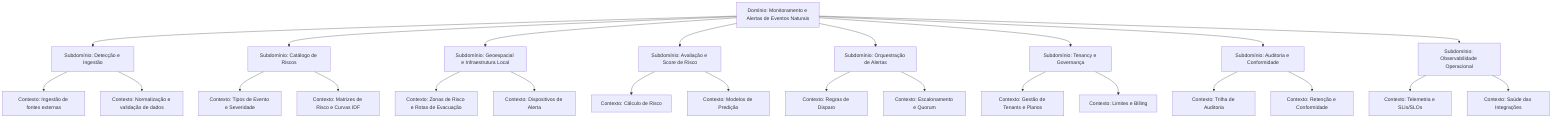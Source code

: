graph TD
    %% Domínio principal
    A[Domínio: Monitoramento e Alertas de Eventos Naturais]

    %% Subdomínios
    A --> B[Subdomínio: Detecção e Ingestão]
    A --> C[Subdomínio: Catálogo de Riscos]
    A --> D[Subdomínio: Geoespacial e Infraestrutura Local]
    A --> E[Subdomínio: Avaliação e Score de Risco]
    A --> F[Subdomínio: Orquestração de Alertas]
    A --> G[Subdomínio: Tenancy e Governança]
    A --> H[Subdomínio: Auditoria e Conformidade]
    A --> I[Subdomínio: Observabilidade Operacional]

    %% Bounded Contexts Detecção e Ingestão
    B --> B1[Contexto: Ingestão de fontes externas]
    B --> B2[Contexto: Normalização e validação de dados]

    %% Bounded Contexts Catálogo de Riscos
    C --> C1[Contexto: Tipos de Evento e Severidade]
    C --> C2[Contexto: Matrizes de Risco e Curvas IDF]

    %% Bounded Contexts Geoespacial
    D --> D1[Contexto: Zonas de Risco e Rotas de Evacuação]
    D --> D2[Contexto: Dispositivos de Alerta]

    %% Bounded Contexts Avaliação e Score
    E --> E1[Contexto: Cálculo de Risco]
    E --> E2[Contexto: Modelos de Predição]

    %% Bounded Contexts Orquestração de Alertas
    F --> F1[Contexto: Regras de Disparo]
    F --> F2[Contexto: Escalonamento e Quorum]

    %% Bounded Contexts Tenancy
    G --> G1[Contexto: Gestão de Tenants e Planos]
    G --> G2[Contexto: Limites e Billing]

    %% Bounded Contexts Auditoria
    H --> H1[Contexto: Trilha de Auditoria]
    H --> H2[Contexto: Retenção e Conformidade]

    %% Bounded Contexts Observabilidade
    I --> I1[Contexto: Telemetria e SLIs/SLOs]
    I --> I2[Contexto: Saúde das Integrações]